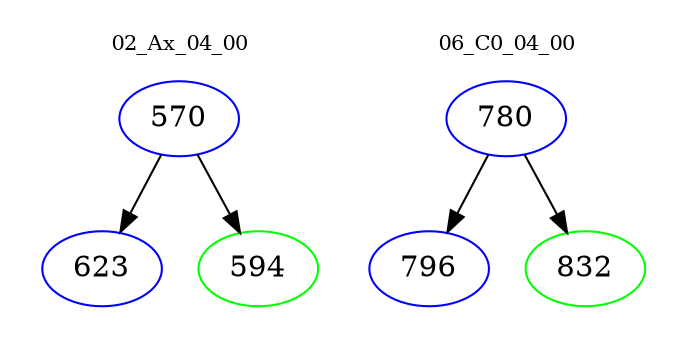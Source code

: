 digraph{
subgraph cluster_0 {
color = white
label = "02_Ax_04_00";
fontsize=10;
T0_570 [label="570", color="blue"]
T0_570 -> T0_623 [color="black"]
T0_623 [label="623", color="blue"]
T0_570 -> T0_594 [color="black"]
T0_594 [label="594", color="green"]
}
subgraph cluster_1 {
color = white
label = "06_C0_04_00";
fontsize=10;
T1_780 [label="780", color="blue"]
T1_780 -> T1_796 [color="black"]
T1_796 [label="796", color="blue"]
T1_780 -> T1_832 [color="black"]
T1_832 [label="832", color="green"]
}
}

